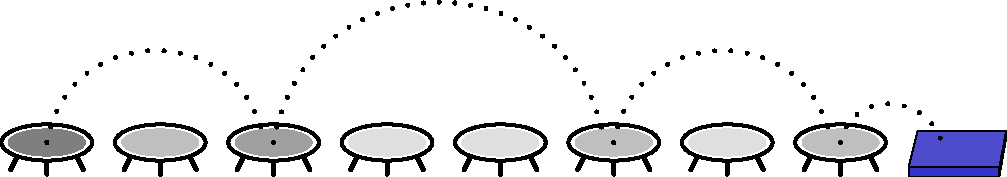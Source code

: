 unitsize(.8cm);

path ellipse(pair c, real a, real b) {
	return shift(c)*scale(a,b)*unitcircle;
}

path slanted_rect(pair c, real a, real b) {
	return shift(c - (.5,.5)) * slant(.2) * scale(a,b) * unitsquare;
}

void trampoline(pair c, real el = 0) {
	draw((c - (.5,0)) -- (c - (.8,.6)), linewidth(2));
	draw((c) -- (c - (0,.7)), linewidth(2));
	draw((c + (.5,0)) -- (c - (-.8,.6)), linewidth(2));


	fill(ellipse(c, 1, .4), white);
	draw(ellipse(c, 1, .4), linewidth(1.5));
	fill(ellipse(c, .85, .3), gray(1-el/8));
}

void mat(pair c) {
	real h = .2;

	path top = (
		(c.x - 1, c.y - .4) --
		(c.x + 1, c.y - .4) --
		(c.x + 1.15, c.y + .4) --
		(c.x - .8, c.y + .4) -- cycle
	);
	path front = (
		(c.x - 1, c.y - .4) --
		(c.x - 1, c.y - .4 - h) --
		(c.x + 1, c.y - .4 - h) --
		(c.x + 1, c.y - .4) -- cycle
	);
	path side = (
		(c.x + 1, c.y - .4) --
		(c.x + 1, c.y - .4 - h) --
		(c.x + 1.15, c.y + .4 - h * .8) --
		(c.x + 1.15, c.y + .4) -- cycle
	);

	fill(top, rgb(.3,.3,.8));
	fill(front, rgb(.2,.2,.8));
	fill(side, rgb(.1,.1,.8));
	draw(top);
	draw(front);
	draw(side);
}

void jump(pair a, pair b) {
	real d = (b.x - a.x);
	real h = 3 * d;

	draw((a+(0,0)){d/2,h} .. {d/2,-h}(b-(.2,0)), black + dotted + linewidth(2));
}

pair t1 = (0,0);
pair t2 = t1 + (2.5,0);
pair t3 = t2 + (2.5,0);
pair t4 = t3 + (2.5,0);
pair t5 = t4 + (2.5,0);
pair t6 = t5 + (2.5,0);
pair t7 = t6 + (2.5,0);
pair t8 = t7 + (2.5,0);
pair mat_c = t8 + (2.5, -.15);

trampoline(t1, 4);
trampoline(t2, 2);
trampoline(t3, 3);
trampoline(t4, 1);
trampoline(t5, 1);
trampoline(t6, 2);
trampoline(t7, 1);
trampoline(t8, 2);
mat(mat_c);

jump(t1, t3);
jump(t3, t6);
jump(t6, t8);
jump(t8, mat_c - (0,.1));